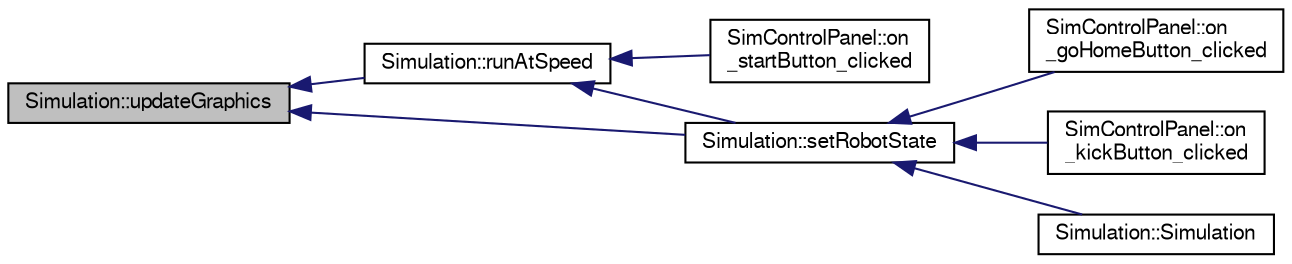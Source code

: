 digraph "Simulation::updateGraphics"
{
  edge [fontname="FreeSans",fontsize="10",labelfontname="FreeSans",labelfontsize="10"];
  node [fontname="FreeSans",fontsize="10",shape=record];
  rankdir="LR";
  Node1 [label="Simulation::updateGraphics",height=0.2,width=0.4,color="black", fillcolor="grey75", style="filled", fontcolor="black"];
  Node1 -> Node2 [dir="back",color="midnightblue",fontsize="10",style="solid",fontname="FreeSans"];
  Node2 [label="Simulation::runAtSpeed",height=0.2,width=0.4,color="black", fillcolor="white", style="filled",URL="$dd/d14/class_simulation.html#a34b590ee1fed73b2b6aaf3d2bcf3da0c"];
  Node2 -> Node3 [dir="back",color="midnightblue",fontsize="10",style="solid",fontname="FreeSans"];
  Node3 [label="SimControlPanel::on\l_startButton_clicked",height=0.2,width=0.4,color="black", fillcolor="white", style="filled",URL="$d1/d22/class_sim_control_panel.html#afdfa6b365805d23d5438862de97856ae"];
  Node2 -> Node4 [dir="back",color="midnightblue",fontsize="10",style="solid",fontname="FreeSans"];
  Node4 [label="Simulation::setRobotState",height=0.2,width=0.4,color="black", fillcolor="white", style="filled",URL="$dd/d14/class_simulation.html#a8a3a6fa9691b58d5dc614d98b8e4fefb"];
  Node4 -> Node5 [dir="back",color="midnightblue",fontsize="10",style="solid",fontname="FreeSans"];
  Node5 [label="SimControlPanel::on\l_goHomeButton_clicked",height=0.2,width=0.4,color="black", fillcolor="white", style="filled",URL="$d1/d22/class_sim_control_panel.html#a9fd8fa720052f15525637834f456c465"];
  Node4 -> Node6 [dir="back",color="midnightblue",fontsize="10",style="solid",fontname="FreeSans"];
  Node6 [label="SimControlPanel::on\l_kickButton_clicked",height=0.2,width=0.4,color="black", fillcolor="white", style="filled",URL="$d1/d22/class_sim_control_panel.html#a18191363c7461cd1af623e790df2e71e"];
  Node4 -> Node7 [dir="back",color="midnightblue",fontsize="10",style="solid",fontname="FreeSans"];
  Node7 [label="Simulation::Simulation",height=0.2,width=0.4,color="black", fillcolor="white", style="filled",URL="$dd/d14/class_simulation.html#a6bf59d648bef2114a09ea3d81998ee3e"];
  Node1 -> Node4 [dir="back",color="midnightblue",fontsize="10",style="solid",fontname="FreeSans"];
}
